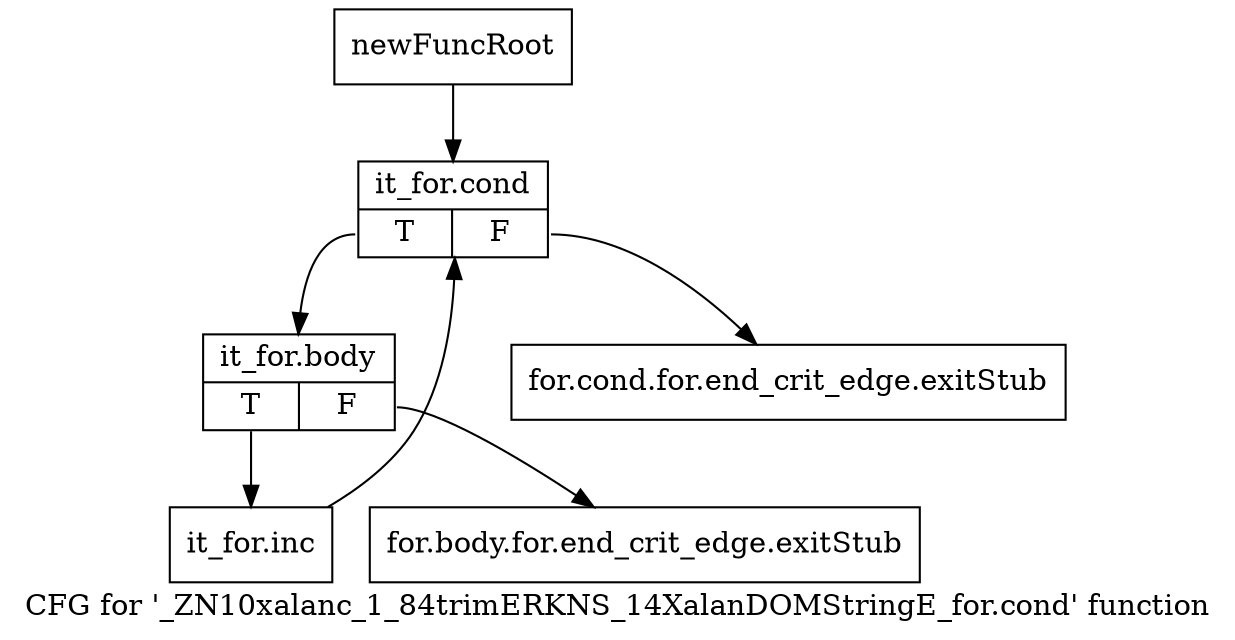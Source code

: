 digraph "CFG for '_ZN10xalanc_1_84trimERKNS_14XalanDOMStringE_for.cond' function" {
	label="CFG for '_ZN10xalanc_1_84trimERKNS_14XalanDOMStringE_for.cond' function";

	Node0x9d375a0 [shape=record,label="{newFuncRoot}"];
	Node0x9d375a0 -> Node0x9d37ad0;
	Node0x9d37a30 [shape=record,label="{for.cond.for.end_crit_edge.exitStub}"];
	Node0x9d37a80 [shape=record,label="{for.body.for.end_crit_edge.exitStub}"];
	Node0x9d37ad0 [shape=record,label="{it_for.cond|{<s0>T|<s1>F}}"];
	Node0x9d37ad0:s0 -> Node0x9d37b20;
	Node0x9d37ad0:s1 -> Node0x9d37a30;
	Node0x9d37b20 [shape=record,label="{it_for.body|{<s0>T|<s1>F}}"];
	Node0x9d37b20:s0 -> Node0x9d37b70;
	Node0x9d37b20:s1 -> Node0x9d37a80;
	Node0x9d37b70 [shape=record,label="{it_for.inc}"];
	Node0x9d37b70 -> Node0x9d37ad0;
}
